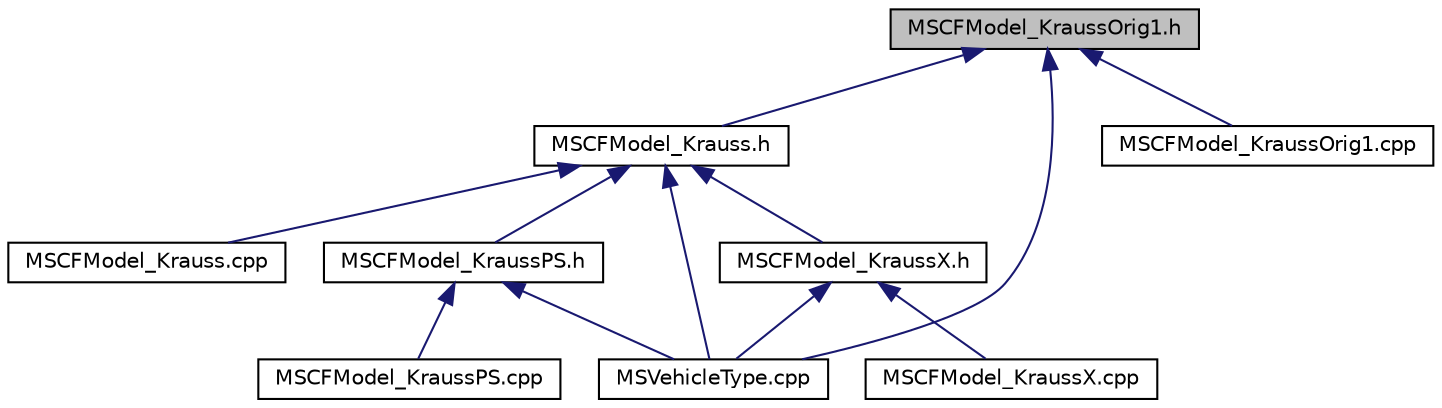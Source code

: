 digraph "MSCFModel_KraussOrig1.h"
{
  edge [fontname="Helvetica",fontsize="10",labelfontname="Helvetica",labelfontsize="10"];
  node [fontname="Helvetica",fontsize="10",shape=record];
  Node18 [label="MSCFModel_KraussOrig1.h",height=0.2,width=0.4,color="black", fillcolor="grey75", style="filled", fontcolor="black"];
  Node18 -> Node19 [dir="back",color="midnightblue",fontsize="10",style="solid",fontname="Helvetica"];
  Node19 [label="MSCFModel_Krauss.h",height=0.2,width=0.4,color="black", fillcolor="white", style="filled",URL="$d0/dbe/_m_s_c_f_model___krauss_8h.html"];
  Node19 -> Node20 [dir="back",color="midnightblue",fontsize="10",style="solid",fontname="Helvetica"];
  Node20 [label="MSCFModel_Krauss.cpp",height=0.2,width=0.4,color="black", fillcolor="white", style="filled",URL="$de/d67/_m_s_c_f_model___krauss_8cpp.html"];
  Node19 -> Node21 [dir="back",color="midnightblue",fontsize="10",style="solid",fontname="Helvetica"];
  Node21 [label="MSCFModel_KraussPS.h",height=0.2,width=0.4,color="black", fillcolor="white", style="filled",URL="$dd/d1a/_m_s_c_f_model___krauss_p_s_8h.html"];
  Node21 -> Node22 [dir="back",color="midnightblue",fontsize="10",style="solid",fontname="Helvetica"];
  Node22 [label="MSCFModel_KraussPS.cpp",height=0.2,width=0.4,color="black", fillcolor="white", style="filled",URL="$de/d42/_m_s_c_f_model___krauss_p_s_8cpp.html"];
  Node21 -> Node23 [dir="back",color="midnightblue",fontsize="10",style="solid",fontname="Helvetica"];
  Node23 [label="MSVehicleType.cpp",height=0.2,width=0.4,color="black", fillcolor="white", style="filled",URL="$d1/d63/_m_s_vehicle_type_8cpp.html"];
  Node19 -> Node24 [dir="back",color="midnightblue",fontsize="10",style="solid",fontname="Helvetica"];
  Node24 [label="MSCFModel_KraussX.h",height=0.2,width=0.4,color="black", fillcolor="white", style="filled",URL="$d6/db7/_m_s_c_f_model___krauss_x_8h.html"];
  Node24 -> Node25 [dir="back",color="midnightblue",fontsize="10",style="solid",fontname="Helvetica"];
  Node25 [label="MSCFModel_KraussX.cpp",height=0.2,width=0.4,color="black", fillcolor="white", style="filled",URL="$dc/d99/_m_s_c_f_model___krauss_x_8cpp.html"];
  Node24 -> Node23 [dir="back",color="midnightblue",fontsize="10",style="solid",fontname="Helvetica"];
  Node19 -> Node23 [dir="back",color="midnightblue",fontsize="10",style="solid",fontname="Helvetica"];
  Node18 -> Node26 [dir="back",color="midnightblue",fontsize="10",style="solid",fontname="Helvetica"];
  Node26 [label="MSCFModel_KraussOrig1.cpp",height=0.2,width=0.4,color="black", fillcolor="white", style="filled",URL="$d7/d4b/_m_s_c_f_model___krauss_orig1_8cpp.html"];
  Node18 -> Node23 [dir="back",color="midnightblue",fontsize="10",style="solid",fontname="Helvetica"];
}
